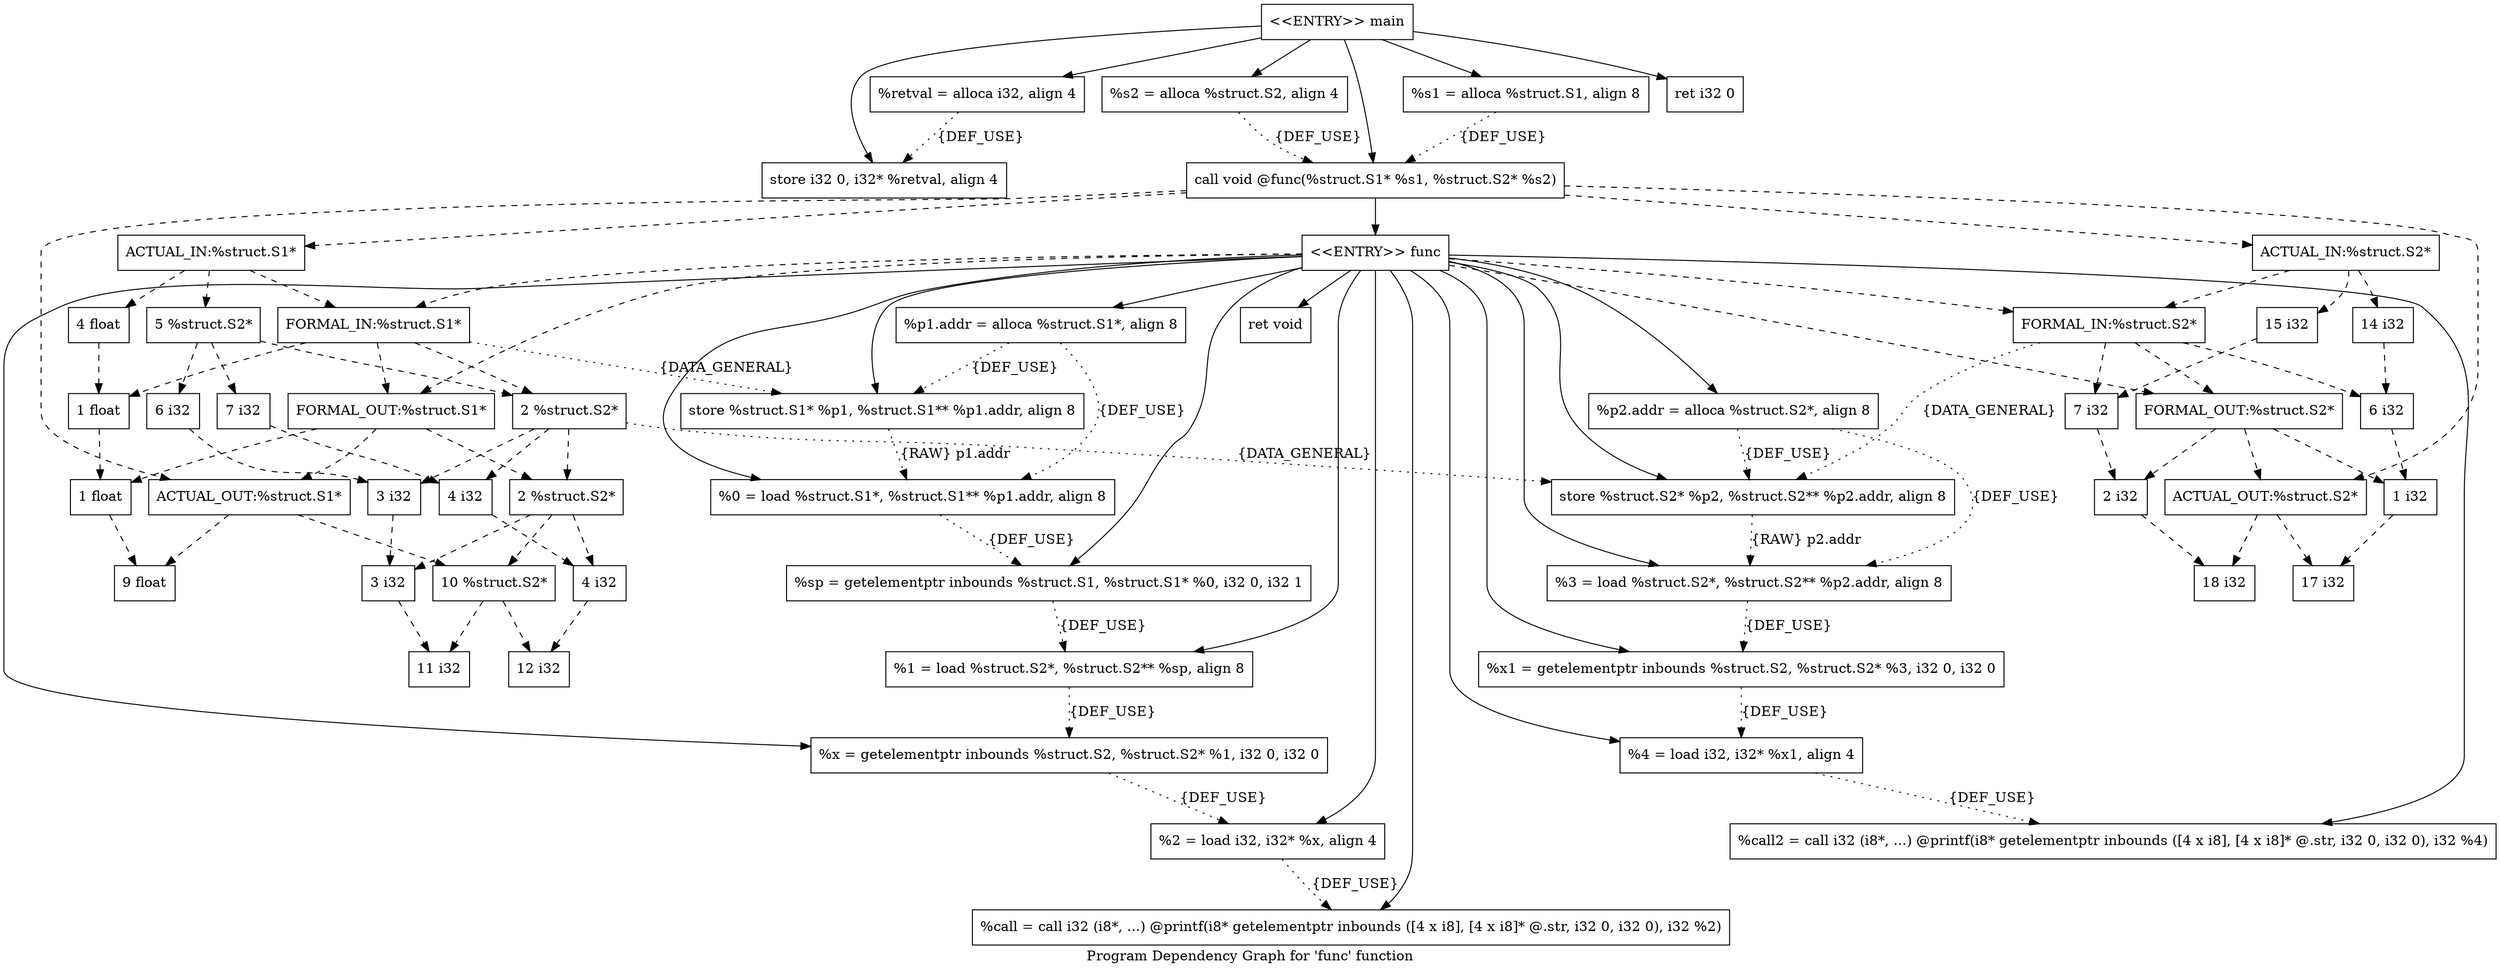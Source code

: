 digraph "Program Dependency Graph for 'func' function" {
	label="Program Dependency Graph for 'func' function";

	Node0x8102ca0 [shape=record,label="{  %p1.addr = alloca %struct.S1*, align 8}"];
	Node0x8102ca0 -> Node0x81055b0[style=dotted,label = "{DEF_USE}" ];
	Node0x8102ca0 -> Node0x8105640[style=dotted,label = "{DEF_USE}" ];
	Node0x81055b0 [shape=record,label="{  store %struct.S1* %p1, %struct.S1** %p1.addr, align 8}"];
	Node0x81055b0 -> Node0x8105640[style=dotted,label = "{RAW} p1.addr"];
	Node0x8105640 [shape=record,label="{  %0 = load %struct.S1*, %struct.S1** %p1.addr, align 8}"];
	Node0x8105640 -> Node0x8105960[style=dotted,label = "{DEF_USE}" ];
	Node0x8105740 [shape=record,label="{  %p2.addr = alloca %struct.S2*, align 8}"];
	Node0x8105740 -> Node0x8105830[style=dotted,label = "{DEF_USE}" ];
	Node0x8105740 -> Node0x81056b0[style=dotted,label = "{DEF_USE}" ];
	Node0x8105830 [shape=record,label="{  store %struct.S2* %p2, %struct.S2** %p2.addr, align 8}"];
	Node0x8105830 -> Node0x81056b0[style=dotted,label = "{RAW} p2.addr"];
	Node0x81056b0 [shape=record,label="{  %3 = load %struct.S2*, %struct.S2** %p2.addr, align 8}"];
	Node0x81056b0 -> Node0x8103980[style=dotted,label = "{DEF_USE}" ];
	Node0x8105960 [shape=record,label="{  %sp = getelementptr inbounds %struct.S1, %struct.S1* %0, i32 0, i32 1}"];
	Node0x8105960 -> Node0x81059f0[style=dotted,label = "{DEF_USE}" ];
	Node0x81059f0 [shape=record,label="{  %1 = load %struct.S2*, %struct.S2** %sp, align 8}"];
	Node0x81059f0 -> Node0x8105a80[style=dotted,label = "{DEF_USE}" ];
	Node0x8105a80 [shape=record,label="{  %x = getelementptr inbounds %struct.S2, %struct.S2* %1, i32 0, i32 0}"];
	Node0x8105a80 -> Node0x8103860[style=dotted,label = "{DEF_USE}" ];
	Node0x8103860 [shape=record,label="{  %2 = load i32, i32* %x, align 4}"];
	Node0x8103860 -> Node0x81038f0[style=dotted,label = "{DEF_USE}" ];
	Node0x81038f0 [shape=record,label="{  %call = call i32 (i8*, ...) @printf(i8* getelementptr inbounds ([4 x i8], [4 x i8]* @.str, i32 0, i32 0), i32 %2)}"];
	Node0x8103980 [shape=record,label="{  %x1 = getelementptr inbounds %struct.S2, %struct.S2* %3, i32 0, i32 0}"];
	Node0x8103980 -> Node0x8103a10[style=dotted,label = "{DEF_USE}" ];
	Node0x8103a10 [shape=record,label="{  %4 = load i32, i32* %x1, align 4}"];
	Node0x8103a10 -> Node0x8103aa0[style=dotted,label = "{DEF_USE}" ];
	Node0x8103aa0 [shape=record,label="{  %call2 = call i32 (i8*, ...) @printf(i8* getelementptr inbounds ([4 x i8], [4 x i8]* @.str, i32 0, i32 0), i32 %4)}"];
	Node0x8103b30 [shape=record,label="{\<\<ENTRY\>\> func}"];
	Node0x8103b30 -> Node0x8102ca0;
	Node0x8103b30 -> Node0x8105740;
	Node0x8103b30 -> Node0x81055b0;
	Node0x8103b30 -> Node0x8105830;
	Node0x8103b30 -> Node0x8105640;
	Node0x8103b30 -> Node0x8105960;
	Node0x8103b30 -> Node0x81059f0;
	Node0x8103b30 -> Node0x8105a80;
	Node0x8103b30 -> Node0x8103860;
	Node0x8103b30 -> Node0x81038f0;
	Node0x8103b30 -> Node0x81056b0;
	Node0x8103b30 -> Node0x8103980;
	Node0x8103b30 -> Node0x8103a10;
	Node0x8103b30 -> Node0x8103aa0;
	Node0x8103b30 -> Node0x8103bc0;
	Node0x8103b30 -> Node0x8107680[style=dashed];
	Node0x8103b30 -> Node0x8107a90[style=dashed];
	Node0x8103b30 -> Node0x8107910[style=dashed];
	Node0x8103b30 -> Node0x8107e20[style=dashed];
	Node0x8103bc0 [shape=record,label="{  ret void}"];
	Node0x81031a0 [shape=record,label="{\<\<ENTRY\>\> main}"];
	Node0x81031a0 -> Node0x8105af0;
	Node0x81031a0 -> Node0x8105b60;
	Node0x81031a0 -> Node0x8103350;
	Node0x81031a0 -> Node0x8103320;
	Node0x81031a0 -> Node0x81060a0;
	Node0x81031a0 -> Node0x81061a0;
	Node0x8105af0 [shape=record,label="{  %retval = alloca i32, align 4}"];
	Node0x8105af0 -> Node0x8103320[style=dotted,label = "{DEF_USE}" ];
	Node0x8105b60 [shape=record,label="{  %s1 = alloca %struct.S1, align 8}"];
	Node0x8105b60 -> Node0x81060a0[style=dotted,label = "{DEF_USE}" ];
	Node0x8103350 [shape=record,label="{  %s2 = alloca %struct.S2, align 4}"];
	Node0x8103350 -> Node0x81060a0[style=dotted,label = "{DEF_USE}" ];
	Node0x8103320 [shape=record,label="{  store i32 0, i32* %retval, align 4}"];
	Node0x81060a0 [shape=record,label="{  call void @func(%struct.S1* %s1, %struct.S2* %s2)}"];
	Node0x81060a0 -> Node0x8103b30;
	Node0x81060a0 -> Node0x8109790[style=dashed];
	Node0x81060a0 -> Node0x8109bc0[style=dashed];
	Node0x81060a0 -> Node0x8109a40[style=dashed];
	Node0x81060a0 -> Node0x8109e50[style=dashed];
	Node0x81061a0 [shape=record,label="{  ret i32 0}"];
	Node0x8107680 [shape=record,label="{FORMAL_IN:%struct.S1*}"];
	Node0x8107680 -> Node0x81076f0[style=dashed];
	Node0x8107680 -> Node0x8107760[style=dashed];
	Node0x8107680 -> Node0x8107a90[style=dashed];
	Node0x8107680 -> Node0x81055b0[style=dotted, label = "{DATA_GENERAL}"];
	Node0x81076f0 [shape=record,label="{1 float}"];
	Node0x81076f0 -> Node0x8107b00[style=dashed];
	Node0x8107760 [shape=record,label="{2 %struct.S2*}"];
	Node0x8107760 -> Node0x8107800[style=dashed];
	Node0x8107760 -> Node0x8107870[style=dashed];
	Node0x8107760 -> Node0x81031d0[style=dashed];
	Node0x8107760 -> Node0x8105830[style=dotted, label = "{DATA_GENERAL}"];
	Node0x8107800 [shape=record,label="{3 i32}"];
	Node0x8107800 -> Node0x8103270[style=dashed];
	Node0x8107870 [shape=record,label="{4 i32}"];
	Node0x8107870 -> Node0x8107d80[style=dashed];
	Node0x8107910 [shape=record,label="{FORMAL_IN:%struct.S2*}"];
	Node0x8107910 -> Node0x8107980[style=dashed];
	Node0x8107910 -> Node0x81079f0[style=dashed];
	Node0x8107910 -> Node0x8107e20[style=dashed];
	Node0x8107910 -> Node0x8105830[style=dotted, label = "{DATA_GENERAL}"];
	Node0x8107980 [shape=record,label="{6 i32}"];
	Node0x8107980 -> Node0x8107e90[style=dashed];
	Node0x81079f0 [shape=record,label="{7 i32}"];
	Node0x81079f0 -> Node0x8107f00[style=dashed];
	Node0x8107a90 [shape=record,label="{FORMAL_OUT:%struct.S1*}"];
	Node0x8107a90 -> Node0x8107b00[style=dashed];
	Node0x8107a90 -> Node0x81031d0[style=dashed];
	Node0x8107a90 -> Node0x8109bc0[style=dashed];
	Node0x8107b00 [shape=record,label="{1 float}"];
	Node0x8107b00 -> Node0x8109c30[style=dashed];
	Node0x81031d0 [shape=record,label="{2 %struct.S2*}"];
	Node0x81031d0 -> Node0x8103270[style=dashed];
	Node0x81031d0 -> Node0x8107d80[style=dashed];
	Node0x81031d0 -> Node0x8109ca0[style=dashed];
	Node0x8103270 [shape=record,label="{3 i32}"];
	Node0x8103270 -> Node0x8109d40[style=dashed];
	Node0x8107d80 [shape=record,label="{4 i32}"];
	Node0x8107d80 -> Node0x8109db0[style=dashed];
	Node0x8107e20 [shape=record,label="{FORMAL_OUT:%struct.S2*}"];
	Node0x8107e20 -> Node0x8107e90[style=dashed];
	Node0x8107e20 -> Node0x8107f00[style=dashed];
	Node0x8107e20 -> Node0x8109e50[style=dashed];
	Node0x8107e90 [shape=record,label="{1 i32}"];
	Node0x8107e90 -> Node0x8109ec0[style=dashed];
	Node0x8107f00 [shape=record,label="{2 i32}"];
	Node0x8107f00 -> Node0x8109f30[style=dashed];
	Node0x8109790 [shape=record,label="{ACTUAL_IN:%struct.S1*}"];
	Node0x8109790 -> Node0x8109800[style=dashed];
	Node0x8109790 -> Node0x8109890[style=dashed];
	Node0x8109790 -> Node0x8107680[style=dashed];
	Node0x8109800 [shape=record,label="{4 float}"];
	Node0x8109800 -> Node0x81076f0[style=dashed];
	Node0x8109890 [shape=record,label="{5 %struct.S2*}"];
	Node0x8109890 -> Node0x8109930[style=dashed];
	Node0x8109890 -> Node0x81099a0[style=dashed];
	Node0x8109890 -> Node0x8107760[style=dashed];
	Node0x8109930 [shape=record,label="{6 i32}"];
	Node0x8109930 -> Node0x8107800[style=dashed];
	Node0x81099a0 [shape=record,label="{7 i32}"];
	Node0x81099a0 -> Node0x8107870[style=dashed];
	Node0x8109a40 [shape=record,label="{ACTUAL_IN:%struct.S2*}"];
	Node0x8109a40 -> Node0x8109ab0[style=dashed];
	Node0x8109a40 -> Node0x8109b20[style=dashed];
	Node0x8109a40 -> Node0x8107910[style=dashed];
	Node0x8109ab0 [shape=record,label="{14 i32}"];
	Node0x8109ab0 -> Node0x8107980[style=dashed];
	Node0x8109b20 [shape=record,label="{15 i32}"];
	Node0x8109b20 -> Node0x81079f0[style=dashed];
	Node0x8109bc0 [shape=record,label="{ACTUAL_OUT:%struct.S1*}"];
	Node0x8109bc0 -> Node0x8109c30[style=dashed];
	Node0x8109bc0 -> Node0x8109ca0[style=dashed];
	Node0x8109c30 [shape=record,label="{9 float}"];
	Node0x8109ca0 [shape=record,label="{10 %struct.S2*}"];
	Node0x8109ca0 -> Node0x8109d40[style=dashed];
	Node0x8109ca0 -> Node0x8109db0[style=dashed];
	Node0x8109d40 [shape=record,label="{11 i32}"];
	Node0x8109db0 [shape=record,label="{12 i32}"];
	Node0x8109e50 [shape=record,label="{ACTUAL_OUT:%struct.S2*}"];
	Node0x8109e50 -> Node0x8109ec0[style=dashed];
	Node0x8109e50 -> Node0x8109f30[style=dashed];
	Node0x8109ec0 [shape=record,label="{17 i32}"];
	Node0x8109f30 [shape=record,label="{18 i32}"];
}
